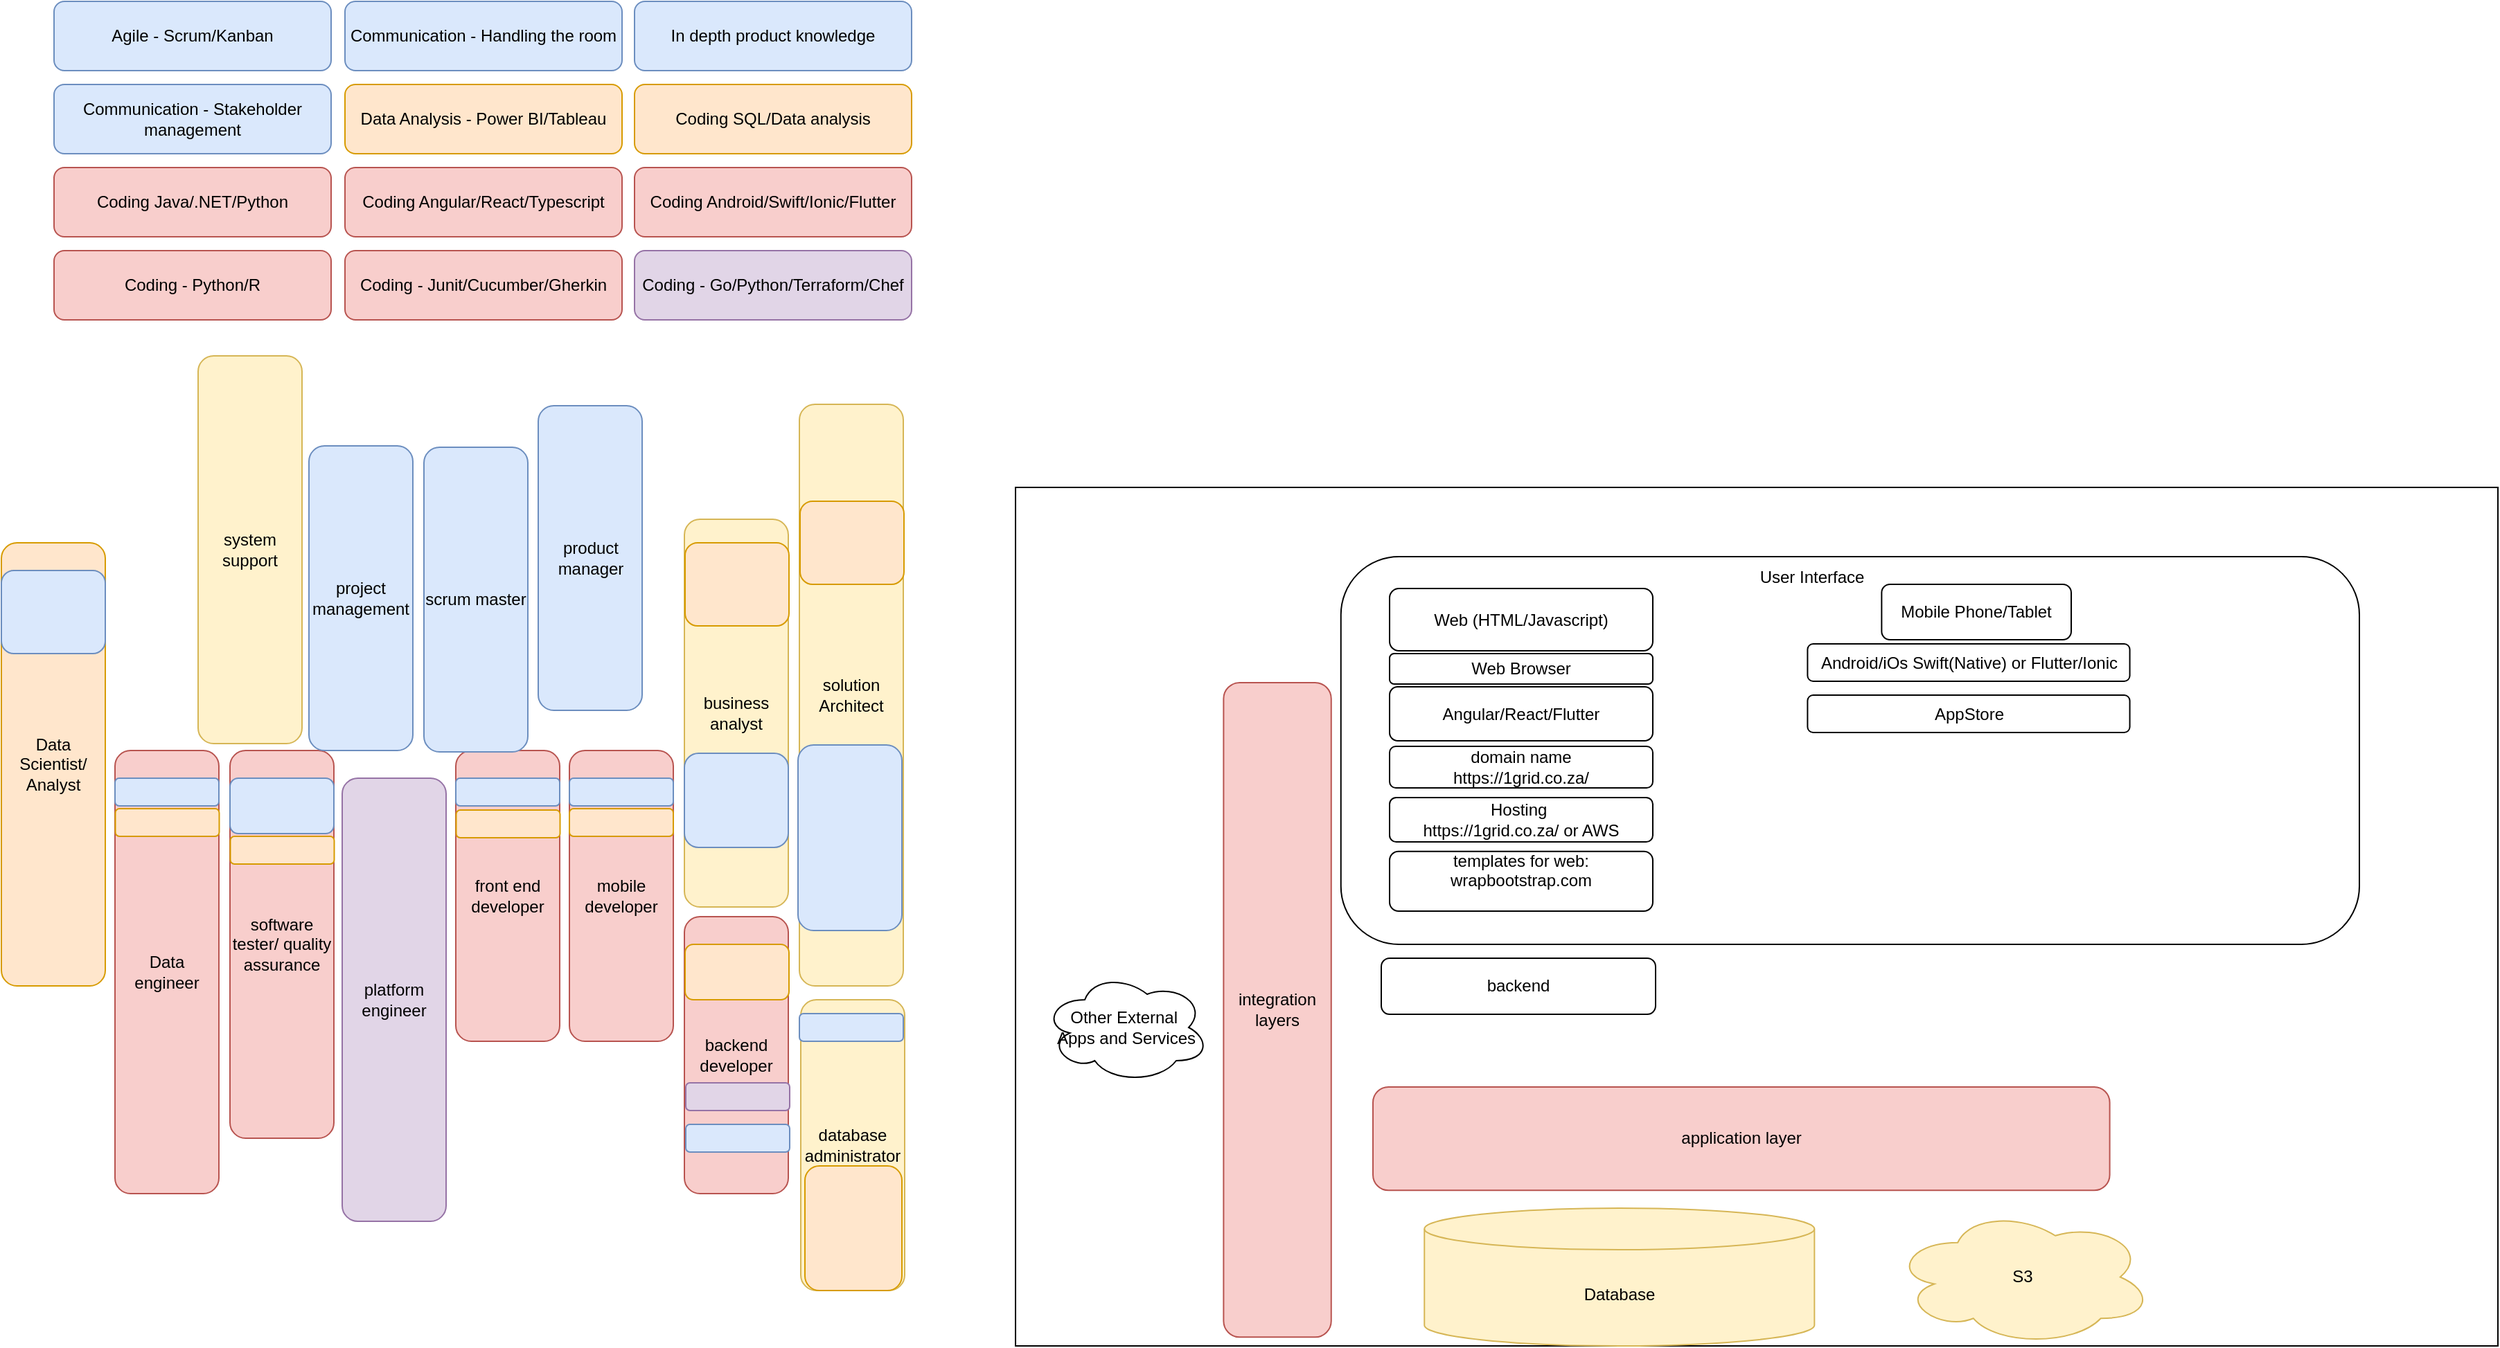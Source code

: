<mxfile version="24.7.16">
  <diagram name="Page-1" id="NujknsKdn9C_KZ7G8cP3">
    <mxGraphModel dx="1876" dy="634" grid="1" gridSize="10" guides="1" tooltips="1" connect="1" arrows="1" fold="1" page="1" pageScale="1" pageWidth="850" pageHeight="1100" math="0" shadow="0">
      <root>
        <mxCell id="0" />
        <mxCell id="1" parent="0" />
        <mxCell id="dFtFTtCCB6aZaoc2mm9V-1" value="backend developer" style="rounded=1;whiteSpace=wrap;html=1;fillColor=#f8cecc;strokeColor=#b85450;" parent="1" vertex="1">
          <mxGeometry x="431" y="850" width="75" height="200" as="geometry" />
        </mxCell>
        <mxCell id="dFtFTtCCB6aZaoc2mm9V-2" value="front end developer" style="rounded=1;whiteSpace=wrap;html=1;fillColor=#f8cecc;strokeColor=#b85450;" parent="1" vertex="1">
          <mxGeometry x="266" y="730" width="75" height="210" as="geometry" />
        </mxCell>
        <mxCell id="dFtFTtCCB6aZaoc2mm9V-3" value="mobile developer" style="rounded=1;whiteSpace=wrap;html=1;fillColor=#f8cecc;strokeColor=#b85450;" parent="1" vertex="1">
          <mxGeometry x="348" y="730" width="75" height="210" as="geometry" />
        </mxCell>
        <mxCell id="dFtFTtCCB6aZaoc2mm9V-4" value="Coding Java/.NET/Python" style="rounded=1;whiteSpace=wrap;html=1;fillColor=#f8cecc;strokeColor=#b85450;" parent="1" vertex="1">
          <mxGeometry x="-24" y="309" width="200" height="50" as="geometry" />
        </mxCell>
        <mxCell id="dFtFTtCCB6aZaoc2mm9V-5" value="Agile - Scrum/Kanban" style="rounded=1;whiteSpace=wrap;html=1;fillColor=#dae8fc;strokeColor=#6c8ebf;" parent="1" vertex="1">
          <mxGeometry x="-24" y="189" width="200" height="50" as="geometry" />
        </mxCell>
        <mxCell id="dFtFTtCCB6aZaoc2mm9V-6" value="Coding Angular/React/Typescript" style="rounded=1;whiteSpace=wrap;html=1;fillColor=#f8cecc;strokeColor=#b85450;" parent="1" vertex="1">
          <mxGeometry x="186" y="309" width="200" height="50" as="geometry" />
        </mxCell>
        <mxCell id="dFtFTtCCB6aZaoc2mm9V-7" value="Coding Android/Swift/Ionic/Flutter" style="rounded=1;whiteSpace=wrap;html=1;fillColor=#f8cecc;strokeColor=#b85450;" parent="1" vertex="1">
          <mxGeometry x="395" y="309" width="200" height="50" as="geometry" />
        </mxCell>
        <mxCell id="dFtFTtCCB6aZaoc2mm9V-8" value="scrum master" style="rounded=1;whiteSpace=wrap;html=1;fillColor=#dae8fc;strokeColor=#6c8ebf;" parent="1" vertex="1">
          <mxGeometry x="243" y="511" width="75" height="220" as="geometry" />
        </mxCell>
        <mxCell id="dFtFTtCCB6aZaoc2mm9V-10" value="Coding - Go/Python/Terraform/Chef" style="rounded=1;whiteSpace=wrap;html=1;fillColor=#e1d5e7;strokeColor=#9673a6;" parent="1" vertex="1">
          <mxGeometry x="395" y="369" width="200" height="50" as="geometry" />
        </mxCell>
        <mxCell id="dFtFTtCCB6aZaoc2mm9V-11" value="solution Architect" style="rounded=1;whiteSpace=wrap;html=1;fillColor=#fff2cc;strokeColor=#d6b656;" parent="1" vertex="1">
          <mxGeometry x="514" y="480" width="75" height="420" as="geometry" />
        </mxCell>
        <mxCell id="dFtFTtCCB6aZaoc2mm9V-12" value="business analyst" style="rounded=1;whiteSpace=wrap;html=1;fillColor=#fff2cc;strokeColor=#d6b656;" parent="1" vertex="1">
          <mxGeometry x="431" y="563" width="75" height="280" as="geometry" />
        </mxCell>
        <mxCell id="dFtFTtCCB6aZaoc2mm9V-13" value="software tester/ quality assurance" style="rounded=1;whiteSpace=wrap;html=1;fillColor=#f8cecc;strokeColor=#b85450;" parent="1" vertex="1">
          <mxGeometry x="103" y="730" width="75" height="280" as="geometry" />
        </mxCell>
        <mxCell id="dFtFTtCCB6aZaoc2mm9V-14" value="system support" style="rounded=1;whiteSpace=wrap;html=1;fillColor=#fff2cc;strokeColor=#d6b656;" parent="1" vertex="1">
          <mxGeometry x="80" y="445" width="75" height="280" as="geometry" />
        </mxCell>
        <mxCell id="dFtFTtCCB6aZaoc2mm9V-15" value="project management" style="rounded=1;whiteSpace=wrap;html=1;fillColor=#dae8fc;strokeColor=#6c8ebf;" parent="1" vertex="1">
          <mxGeometry x="160" y="510" width="75" height="220" as="geometry" />
        </mxCell>
        <mxCell id="dFtFTtCCB6aZaoc2mm9V-17" value="database administrator" style="rounded=1;whiteSpace=wrap;html=1;fillColor=#fff2cc;strokeColor=#d6b656;" parent="1" vertex="1">
          <mxGeometry x="515" y="910" width="75" height="210" as="geometry" />
        </mxCell>
        <mxCell id="dFtFTtCCB6aZaoc2mm9V-18" value="platform engineer" style="rounded=1;whiteSpace=wrap;html=1;fillColor=#e1d5e7;strokeColor=#9673a6;" parent="1" vertex="1">
          <mxGeometry x="184" y="750" width="75" height="320" as="geometry" />
        </mxCell>
        <mxCell id="dFtFTtCCB6aZaoc2mm9V-19" value="Coding SQL/Data analysis" style="rounded=1;whiteSpace=wrap;html=1;fillColor=#ffe6cc;strokeColor=#d79b00;" parent="1" vertex="1">
          <mxGeometry x="395" y="249" width="200" height="50" as="geometry" />
        </mxCell>
        <mxCell id="dFtFTtCCB6aZaoc2mm9V-20" value="Communication - Handling the room" style="rounded=1;whiteSpace=wrap;html=1;fillColor=#dae8fc;strokeColor=#6c8ebf;" parent="1" vertex="1">
          <mxGeometry x="186" y="189" width="200" height="50" as="geometry" />
        </mxCell>
        <mxCell id="dFtFTtCCB6aZaoc2mm9V-30" value="product manager" style="rounded=1;whiteSpace=wrap;html=1;fillColor=#dae8fc;strokeColor=#6c8ebf;" parent="1" vertex="1">
          <mxGeometry x="325.5" y="481" width="75" height="220" as="geometry" />
        </mxCell>
        <mxCell id="dFtFTtCCB6aZaoc2mm9V-31" value="In depth product knowledge" style="rounded=1;whiteSpace=wrap;html=1;fillColor=#dae8fc;strokeColor=#6c8ebf;" parent="1" vertex="1">
          <mxGeometry x="395" y="189" width="200" height="50" as="geometry" />
        </mxCell>
        <mxCell id="dFtFTtCCB6aZaoc2mm9V-32" value="Communication - Stakeh&lt;span style=&quot;background-color: initial;&quot;&gt;older management&lt;/span&gt;" style="rounded=1;whiteSpace=wrap;html=1;fillColor=#dae8fc;strokeColor=#6c8ebf;" parent="1" vertex="1">
          <mxGeometry x="-24" y="249" width="200" height="50" as="geometry" />
        </mxCell>
        <mxCell id="dFtFTtCCB6aZaoc2mm9V-33" value="Coding - Junit/Cucumber/Gherkin" style="rounded=1;whiteSpace=wrap;html=1;fillColor=#f8cecc;strokeColor=#b85450;" parent="1" vertex="1">
          <mxGeometry x="186" y="369" width="200" height="50" as="geometry" />
        </mxCell>
        <mxCell id="dFtFTtCCB6aZaoc2mm9V-34" value="" style="group" parent="1" vertex="1" connectable="0">
          <mxGeometry x="700" y="590" width="1040" height="570" as="geometry" />
        </mxCell>
        <mxCell id="BulLFf-osRYMEOim3x3r-13" value="" style="rounded=0;whiteSpace=wrap;html=1;" parent="dFtFTtCCB6aZaoc2mm9V-34" vertex="1">
          <mxGeometry x="-30" y="-50" width="1070" height="620" as="geometry" />
        </mxCell>
        <mxCell id="dFtFTtCCB6aZaoc2mm9V-22" value="application layer" style="rounded=1;whiteSpace=wrap;html=1;fillColor=#f8cecc;strokeColor=#b85450;" parent="dFtFTtCCB6aZaoc2mm9V-34" vertex="1">
          <mxGeometry x="228.003" y="382.998" width="531.795" height="74.634" as="geometry" />
        </mxCell>
        <mxCell id="dFtFTtCCB6aZaoc2mm9V-23" value="Database" style="shape=cylinder3;whiteSpace=wrap;html=1;boundedLbl=1;backgroundOutline=1;size=15;fillColor=#fff2cc;strokeColor=#d6b656;" parent="dFtFTtCCB6aZaoc2mm9V-34" vertex="1">
          <mxGeometry x="265.125" y="470.488" width="281.538" height="99.512" as="geometry" />
        </mxCell>
        <mxCell id="dFtFTtCCB6aZaoc2mm9V-24" value="S3" style="ellipse;shape=cloud;whiteSpace=wrap;html=1;fillColor=#fff2cc;strokeColor=#d6b656;" parent="dFtFTtCCB6aZaoc2mm9V-34" vertex="1">
          <mxGeometry x="603.166" y="470.488" width="187.692" height="99.512" as="geometry" />
        </mxCell>
        <mxCell id="dFtFTtCCB6aZaoc2mm9V-25" value="integration layers" style="rounded=1;whiteSpace=wrap;html=1;fillColor=#f8cecc;strokeColor=#b85450;" parent="dFtFTtCCB6aZaoc2mm9V-34" vertex="1">
          <mxGeometry x="120.18" y="91" width="77.69" height="472.68" as="geometry" />
        </mxCell>
        <mxCell id="dFtFTtCCB6aZaoc2mm9V-28" value="" style="rounded=1;whiteSpace=wrap;html=1;" parent="dFtFTtCCB6aZaoc2mm9V-34" vertex="1">
          <mxGeometry x="204.872" width="735.128" height="280" as="geometry" />
        </mxCell>
        <mxCell id="dFtFTtCCB6aZaoc2mm9V-29" value="backend" style="rounded=1;whiteSpace=wrap;html=1;" parent="dFtFTtCCB6aZaoc2mm9V-34" vertex="1">
          <mxGeometry x="234" y="290" width="198" height="40.49" as="geometry" />
        </mxCell>
        <mxCell id="BulLFf-osRYMEOim3x3r-2" value="Web (HTML/Javascript)" style="rounded=1;whiteSpace=wrap;html=1;" parent="dFtFTtCCB6aZaoc2mm9V-34" vertex="1">
          <mxGeometry x="240" y="23" width="190" height="45" as="geometry" />
        </mxCell>
        <mxCell id="BulLFf-osRYMEOim3x3r-3" value="Web Browser" style="rounded=1;whiteSpace=wrap;html=1;" parent="dFtFTtCCB6aZaoc2mm9V-34" vertex="1">
          <mxGeometry x="240" y="70" width="190" height="22" as="geometry" />
        </mxCell>
        <mxCell id="BulLFf-osRYMEOim3x3r-4" value="Angular/React/Flutter" style="rounded=1;whiteSpace=wrap;html=1;" parent="dFtFTtCCB6aZaoc2mm9V-34" vertex="1">
          <mxGeometry x="240" y="94" width="190" height="39" as="geometry" />
        </mxCell>
        <mxCell id="BulLFf-osRYMEOim3x3r-5" value="domain name&lt;div&gt;https://1grid.co.za/&lt;/div&gt;" style="rounded=1;whiteSpace=wrap;html=1;" parent="dFtFTtCCB6aZaoc2mm9V-34" vertex="1">
          <mxGeometry x="240" y="137" width="190" height="30" as="geometry" />
        </mxCell>
        <mxCell id="BulLFf-osRYMEOim3x3r-7" value="Hosting&amp;nbsp;&lt;div&gt;https://1grid.co.za/ or AWS&lt;/div&gt;" style="rounded=1;whiteSpace=wrap;html=1;" parent="dFtFTtCCB6aZaoc2mm9V-34" vertex="1">
          <mxGeometry x="240" y="174" width="190" height="32" as="geometry" />
        </mxCell>
        <mxCell id="BulLFf-osRYMEOim3x3r-8" value="templates for web: wrapbootstrap.com&lt;div&gt;&lt;br&gt;&lt;/div&gt;" style="rounded=1;whiteSpace=wrap;html=1;" parent="dFtFTtCCB6aZaoc2mm9V-34" vertex="1">
          <mxGeometry x="240" y="212.89" width="190" height="43.11" as="geometry" />
        </mxCell>
        <mxCell id="BulLFf-osRYMEOim3x3r-9" value="Mobile Phone/Tablet" style="rounded=1;whiteSpace=wrap;html=1;" parent="dFtFTtCCB6aZaoc2mm9V-34" vertex="1">
          <mxGeometry x="595.17" y="20" width="136.83" height="40" as="geometry" />
        </mxCell>
        <mxCell id="BulLFf-osRYMEOim3x3r-10" value="Android/iOs Swift(Native) or Flutter/Ionic" style="rounded=1;whiteSpace=wrap;html=1;" parent="dFtFTtCCB6aZaoc2mm9V-34" vertex="1">
          <mxGeometry x="541.692" y="63" width="232.59" height="27" as="geometry" />
        </mxCell>
        <mxCell id="BulLFf-osRYMEOim3x3r-11" value="AppStore" style="rounded=1;whiteSpace=wrap;html=1;" parent="dFtFTtCCB6aZaoc2mm9V-34" vertex="1">
          <mxGeometry x="541.692" y="100" width="232.59" height="27" as="geometry" />
        </mxCell>
        <mxCell id="BulLFf-osRYMEOim3x3r-12" value="Other External&amp;nbsp;&lt;div&gt;Apps and Services&lt;/div&gt;" style="ellipse;shape=cloud;whiteSpace=wrap;html=1;" parent="dFtFTtCCB6aZaoc2mm9V-34" vertex="1">
          <mxGeometry x="-10" y="300" width="120" height="80" as="geometry" />
        </mxCell>
        <mxCell id="BulLFf-osRYMEOim3x3r-16" value="User Interface" style="text;html=1;align=center;verticalAlign=middle;whiteSpace=wrap;rounded=0;" parent="dFtFTtCCB6aZaoc2mm9V-34" vertex="1">
          <mxGeometry x="500" width="90" height="30" as="geometry" />
        </mxCell>
        <mxCell id="dFtFTtCCB6aZaoc2mm9V-35" value="Data engineer" style="rounded=1;whiteSpace=wrap;html=1;fillColor=#f8cecc;strokeColor=#b85450;" parent="1" vertex="1">
          <mxGeometry x="20" y="730" width="75" height="320" as="geometry" />
        </mxCell>
        <mxCell id="dFtFTtCCB6aZaoc2mm9V-36" value="Data Scientist/&lt;div&gt;Analyst&lt;/div&gt;" style="rounded=1;whiteSpace=wrap;html=1;fillColor=#ffe6cc;strokeColor=#d79b00;" parent="1" vertex="1">
          <mxGeometry x="-62" y="580" width="75" height="320" as="geometry" />
        </mxCell>
        <mxCell id="dFtFTtCCB6aZaoc2mm9V-37" value="Coding - Python/R" style="rounded=1;whiteSpace=wrap;html=1;fillColor=#f8cecc;strokeColor=#b85450;" parent="1" vertex="1">
          <mxGeometry x="-24" y="369" width="200" height="50" as="geometry" />
        </mxCell>
        <mxCell id="dFtFTtCCB6aZaoc2mm9V-38" value="Data Analysis - Power BI/Tableau" style="rounded=1;whiteSpace=wrap;html=1;fillColor=#ffe6cc;strokeColor=#d79b00;" parent="1" vertex="1">
          <mxGeometry x="186" y="249" width="200" height="50" as="geometry" />
        </mxCell>
        <mxCell id="dFtFTtCCB6aZaoc2mm9V-40" value="" style="rounded=1;whiteSpace=wrap;html=1;fillColor=#dae8fc;strokeColor=#6c8ebf;" parent="1" vertex="1">
          <mxGeometry x="348" y="750" width="75" height="20" as="geometry" />
        </mxCell>
        <mxCell id="dFtFTtCCB6aZaoc2mm9V-41" value="" style="rounded=1;whiteSpace=wrap;html=1;fillColor=#dae8fc;strokeColor=#6c8ebf;" parent="1" vertex="1">
          <mxGeometry x="266" y="750" width="75" height="20" as="geometry" />
        </mxCell>
        <mxCell id="dFtFTtCCB6aZaoc2mm9V-42" value="" style="rounded=1;whiteSpace=wrap;html=1;fillColor=#dae8fc;strokeColor=#6c8ebf;" parent="1" vertex="1">
          <mxGeometry x="103" y="750" width="75" height="40" as="geometry" />
        </mxCell>
        <mxCell id="dFtFTtCCB6aZaoc2mm9V-43" value="" style="rounded=1;whiteSpace=wrap;html=1;fillColor=#dae8fc;strokeColor=#6c8ebf;" parent="1" vertex="1">
          <mxGeometry x="-62" y="600" width="75" height="60" as="geometry" />
        </mxCell>
        <mxCell id="dFtFTtCCB6aZaoc2mm9V-45" value="" style="rounded=1;whiteSpace=wrap;html=1;fillColor=#dae8fc;strokeColor=#6c8ebf;" parent="1" vertex="1">
          <mxGeometry x="514" y="920" width="75" height="20" as="geometry" />
        </mxCell>
        <mxCell id="dFtFTtCCB6aZaoc2mm9V-46" value="" style="rounded=1;whiteSpace=wrap;html=1;fillColor=#dae8fc;strokeColor=#6c8ebf;" parent="1" vertex="1">
          <mxGeometry x="20" y="750" width="75" height="20" as="geometry" />
        </mxCell>
        <mxCell id="dFtFTtCCB6aZaoc2mm9V-47" value="" style="rounded=1;whiteSpace=wrap;html=1;fillColor=#ffe6cc;strokeColor=#d79b00;" parent="1" vertex="1">
          <mxGeometry x="514.5" y="550" width="75" height="60" as="geometry" />
        </mxCell>
        <mxCell id="dFtFTtCCB6aZaoc2mm9V-48" value="" style="rounded=1;whiteSpace=wrap;html=1;fillColor=#ffe6cc;strokeColor=#d79b00;" parent="1" vertex="1">
          <mxGeometry x="431.5" y="580" width="75" height="60" as="geometry" />
        </mxCell>
        <mxCell id="dFtFTtCCB6aZaoc2mm9V-49" value="" style="rounded=1;whiteSpace=wrap;html=1;fillColor=#ffe6cc;strokeColor=#d79b00;" parent="1" vertex="1">
          <mxGeometry x="518" y="1030" width="70" height="90" as="geometry" />
        </mxCell>
        <mxCell id="dFtFTtCCB6aZaoc2mm9V-50" value="" style="rounded=1;whiteSpace=wrap;html=1;fillColor=#ffe6cc;strokeColor=#d79b00;" parent="1" vertex="1">
          <mxGeometry x="431.5" y="870" width="75" height="40" as="geometry" />
        </mxCell>
        <mxCell id="dFtFTtCCB6aZaoc2mm9V-51" value="" style="rounded=1;whiteSpace=wrap;html=1;fillColor=#ffe6cc;strokeColor=#d79b00;" parent="1" vertex="1">
          <mxGeometry x="348" y="772" width="75" height="20" as="geometry" />
        </mxCell>
        <mxCell id="dFtFTtCCB6aZaoc2mm9V-52" value="" style="rounded=1;whiteSpace=wrap;html=1;fillColor=#ffe6cc;strokeColor=#d79b00;" parent="1" vertex="1">
          <mxGeometry x="266.25" y="773" width="75" height="20" as="geometry" />
        </mxCell>
        <mxCell id="dFtFTtCCB6aZaoc2mm9V-53" value="" style="rounded=1;whiteSpace=wrap;html=1;fillColor=#ffe6cc;strokeColor=#d79b00;" parent="1" vertex="1">
          <mxGeometry x="103.25" y="792" width="75" height="20" as="geometry" />
        </mxCell>
        <mxCell id="dFtFTtCCB6aZaoc2mm9V-54" value="" style="rounded=1;whiteSpace=wrap;html=1;fillColor=#ffe6cc;strokeColor=#d79b00;" parent="1" vertex="1">
          <mxGeometry x="20.25" y="772" width="75" height="20" as="geometry" />
        </mxCell>
        <mxCell id="dFtFTtCCB6aZaoc2mm9V-56" value="" style="rounded=1;whiteSpace=wrap;html=1;fillColor=#dae8fc;strokeColor=#6c8ebf;" parent="1" vertex="1">
          <mxGeometry x="431" y="732" width="75" height="68" as="geometry" />
        </mxCell>
        <mxCell id="dFtFTtCCB6aZaoc2mm9V-57" value="" style="rounded=1;whiteSpace=wrap;html=1;fillColor=#e1d5e7;strokeColor=#9673a6;" parent="1" vertex="1">
          <mxGeometry x="432" y="970" width="75" height="20" as="geometry" />
        </mxCell>
        <mxCell id="dFtFTtCCB6aZaoc2mm9V-58" value="" style="rounded=1;whiteSpace=wrap;html=1;fillColor=#dae8fc;strokeColor=#6c8ebf;" parent="1" vertex="1">
          <mxGeometry x="432" y="1000" width="75" height="20" as="geometry" />
        </mxCell>
        <mxCell id="BulLFf-osRYMEOim3x3r-1" value="" style="rounded=1;whiteSpace=wrap;html=1;fillColor=#dae8fc;strokeColor=#6c8ebf;" parent="1" vertex="1">
          <mxGeometry x="513" y="726" width="75" height="134" as="geometry" />
        </mxCell>
      </root>
    </mxGraphModel>
  </diagram>
</mxfile>
